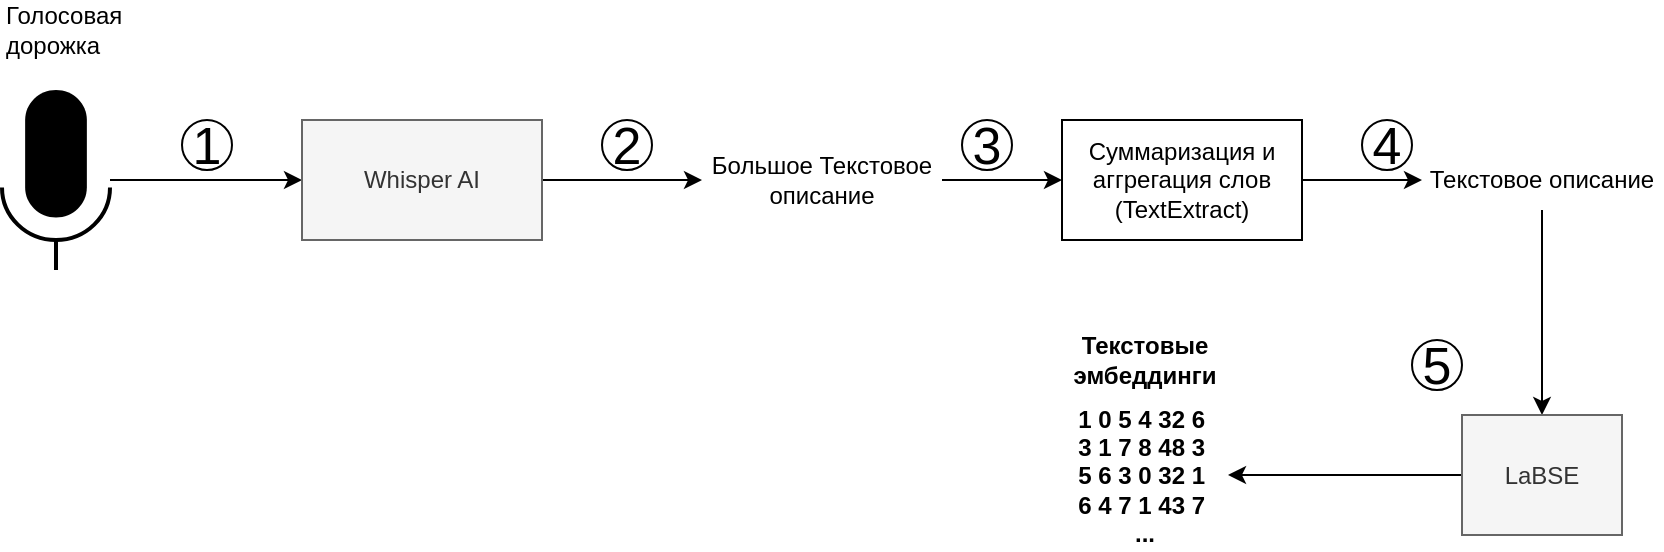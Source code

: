 <mxfile version="24.2.5" type="device">
  <diagram name="Page-1" id="nX-MmhoRqRkp76G-GfbK">
    <mxGraphModel dx="1140" dy="729" grid="1" gridSize="10" guides="1" tooltips="1" connect="1" arrows="1" fold="1" page="1" pageScale="1" pageWidth="827" pageHeight="1169" math="0" shadow="0">
      <root>
        <mxCell id="0" />
        <mxCell id="1" parent="0" />
        <mxCell id="oCV9-cCz4sGWvRRylWd9-4" style="edgeStyle=orthogonalEdgeStyle;rounded=0;orthogonalLoop=1;jettySize=auto;html=1;entryX=0;entryY=0.5;entryDx=0;entryDy=0;" edge="1" parent="1" source="oCV9-cCz4sGWvRRylWd9-1" target="oCV9-cCz4sGWvRRylWd9-3">
          <mxGeometry relative="1" as="geometry" />
        </mxCell>
        <mxCell id="oCV9-cCz4sGWvRRylWd9-1" value="" style="html=1;dashed=0;aspect=fixed;verticalLabelPosition=bottom;verticalAlign=top;align=center;shape=mxgraph.gmdl.voice;strokeColor=#000000;fillColor=#000000;shadow=0;strokeWidth=2;sketch=0;" vertex="1" parent="1">
          <mxGeometry x="50" y="55" width="54" height="90" as="geometry" />
        </mxCell>
        <mxCell id="oCV9-cCz4sGWvRRylWd9-2" value="Голосовая дорожка" style="text;html=1;align=left;verticalAlign=middle;whiteSpace=wrap;rounded=0;" vertex="1" parent="1">
          <mxGeometry x="50" y="10" width="60" height="30" as="geometry" />
        </mxCell>
        <mxCell id="oCV9-cCz4sGWvRRylWd9-6" value="" style="edgeStyle=orthogonalEdgeStyle;rounded=0;orthogonalLoop=1;jettySize=auto;html=1;entryX=0;entryY=0.5;entryDx=0;entryDy=0;" edge="1" parent="1" source="oCV9-cCz4sGWvRRylWd9-3" target="oCV9-cCz4sGWvRRylWd9-7">
          <mxGeometry relative="1" as="geometry">
            <mxPoint x="400" y="100" as="targetPoint" />
          </mxGeometry>
        </mxCell>
        <mxCell id="oCV9-cCz4sGWvRRylWd9-3" value="Whisper AI" style="rounded=0;whiteSpace=wrap;html=1;fillColor=#f5f5f5;fontColor=#333333;strokeColor=#666666;" vertex="1" parent="1">
          <mxGeometry x="200" y="70" width="120" height="60" as="geometry" />
        </mxCell>
        <mxCell id="oCV9-cCz4sGWvRRylWd9-10" value="" style="edgeStyle=orthogonalEdgeStyle;rounded=0;orthogonalLoop=1;jettySize=auto;html=1;entryX=0;entryY=0.5;entryDx=0;entryDy=0;" edge="1" parent="1" source="oCV9-cCz4sGWvRRylWd9-7" target="oCV9-cCz4sGWvRRylWd9-11">
          <mxGeometry relative="1" as="geometry">
            <mxPoint x="563" y="100" as="targetPoint" />
          </mxGeometry>
        </mxCell>
        <mxCell id="oCV9-cCz4sGWvRRylWd9-7" value="Большое Текстовое описание" style="text;html=1;align=center;verticalAlign=middle;whiteSpace=wrap;rounded=0;" vertex="1" parent="1">
          <mxGeometry x="400" y="85" width="120" height="30" as="geometry" />
        </mxCell>
        <mxCell id="oCV9-cCz4sGWvRRylWd9-13" value="" style="edgeStyle=orthogonalEdgeStyle;rounded=0;orthogonalLoop=1;jettySize=auto;html=1;entryX=0;entryY=0.5;entryDx=0;entryDy=0;" edge="1" parent="1" source="oCV9-cCz4sGWvRRylWd9-11" target="oCV9-cCz4sGWvRRylWd9-14">
          <mxGeometry relative="1" as="geometry">
            <mxPoint x="760" y="100" as="targetPoint" />
          </mxGeometry>
        </mxCell>
        <mxCell id="oCV9-cCz4sGWvRRylWd9-11" value="Суммаризация и аггрегация слов&lt;div&gt;(TextExtract)&lt;/div&gt;" style="rounded=0;whiteSpace=wrap;html=1;" vertex="1" parent="1">
          <mxGeometry x="580" y="70" width="120" height="60" as="geometry" />
        </mxCell>
        <mxCell id="oCV9-cCz4sGWvRRylWd9-29" style="edgeStyle=orthogonalEdgeStyle;rounded=0;orthogonalLoop=1;jettySize=auto;html=1;entryX=0.5;entryY=0;entryDx=0;entryDy=0;" edge="1" parent="1" source="oCV9-cCz4sGWvRRylWd9-14" target="oCV9-cCz4sGWvRRylWd9-24">
          <mxGeometry relative="1" as="geometry" />
        </mxCell>
        <mxCell id="oCV9-cCz4sGWvRRylWd9-14" value="Текстовое описание" style="text;html=1;align=center;verticalAlign=middle;whiteSpace=wrap;rounded=0;" vertex="1" parent="1">
          <mxGeometry x="760" y="85" width="120" height="30" as="geometry" />
        </mxCell>
        <mxCell id="oCV9-cCz4sGWvRRylWd9-15" value="&lt;font style=&quot;font-size: 26px;&quot;&gt;1&lt;/font&gt;" style="ellipse;whiteSpace=wrap;html=1;aspect=fixed;" vertex="1" parent="1">
          <mxGeometry x="140" y="70" width="25" height="25" as="geometry" />
        </mxCell>
        <mxCell id="oCV9-cCz4sGWvRRylWd9-16" value="&lt;font style=&quot;font-size: 26px;&quot;&gt;2&lt;/font&gt;" style="ellipse;whiteSpace=wrap;html=1;aspect=fixed;" vertex="1" parent="1">
          <mxGeometry x="350" y="70" width="25" height="25" as="geometry" />
        </mxCell>
        <mxCell id="oCV9-cCz4sGWvRRylWd9-17" value="&lt;font style=&quot;font-size: 26px;&quot;&gt;3&lt;/font&gt;" style="ellipse;whiteSpace=wrap;html=1;aspect=fixed;" vertex="1" parent="1">
          <mxGeometry x="530" y="70" width="25" height="25" as="geometry" />
        </mxCell>
        <mxCell id="oCV9-cCz4sGWvRRylWd9-18" value="&lt;font style=&quot;font-size: 26px;&quot;&gt;4&lt;/font&gt;" style="ellipse;whiteSpace=wrap;html=1;aspect=fixed;" vertex="1" parent="1">
          <mxGeometry x="730" y="70" width="25" height="25" as="geometry" />
        </mxCell>
        <mxCell id="oCV9-cCz4sGWvRRylWd9-31" style="edgeStyle=orthogonalEdgeStyle;rounded=0;orthogonalLoop=1;jettySize=auto;html=1;entryX=1;entryY=0.5;entryDx=0;entryDy=0;" edge="1" parent="1" source="oCV9-cCz4sGWvRRylWd9-24" target="oCV9-cCz4sGWvRRylWd9-26">
          <mxGeometry relative="1" as="geometry" />
        </mxCell>
        <mxCell id="oCV9-cCz4sGWvRRylWd9-24" value="LaBSE" style="rounded=0;whiteSpace=wrap;html=1;fillColor=#f5f5f5;fontColor=#333333;strokeColor=#666666;" vertex="1" parent="1">
          <mxGeometry x="780" y="217.5" width="80" height="60" as="geometry" />
        </mxCell>
        <mxCell id="oCV9-cCz4sGWvRRylWd9-25" value="" style="group" vertex="1" connectable="0" parent="1">
          <mxGeometry x="580" y="175" width="83" height="110" as="geometry" />
        </mxCell>
        <mxCell id="oCV9-cCz4sGWvRRylWd9-26" value="&lt;b&gt;1 0 5 4 32 6&amp;nbsp;&lt;/b&gt;&lt;div&gt;&lt;b&gt;3 1 7 8 48 3&amp;nbsp;&lt;/b&gt;&lt;/div&gt;&lt;div&gt;&lt;b&gt;5 6 3 0 32 1&amp;nbsp;&lt;/b&gt;&lt;/div&gt;&lt;div&gt;&lt;b&gt;6 4 7 1 43 7&amp;nbsp;&lt;br&gt;&lt;/b&gt;&lt;/div&gt;&lt;div&gt;&lt;b&gt;...&lt;/b&gt;&lt;/div&gt;" style="text;html=1;align=center;verticalAlign=middle;whiteSpace=wrap;rounded=0;" vertex="1" parent="oCV9-cCz4sGWvRRylWd9-25">
          <mxGeometry y="35" width="83" height="75" as="geometry" />
        </mxCell>
        <mxCell id="oCV9-cCz4sGWvRRylWd9-27" value="&lt;b&gt;Текстовые эмбеддинги&lt;/b&gt;" style="text;html=1;align=center;verticalAlign=middle;whiteSpace=wrap;rounded=0;" vertex="1" parent="oCV9-cCz4sGWvRRylWd9-25">
          <mxGeometry width="83" height="30" as="geometry" />
        </mxCell>
        <mxCell id="oCV9-cCz4sGWvRRylWd9-28" value="&lt;font style=&quot;font-size: 26px;&quot;&gt;5&lt;/font&gt;" style="ellipse;whiteSpace=wrap;html=1;aspect=fixed;" vertex="1" parent="1">
          <mxGeometry x="755" y="180" width="25" height="25" as="geometry" />
        </mxCell>
      </root>
    </mxGraphModel>
  </diagram>
</mxfile>
